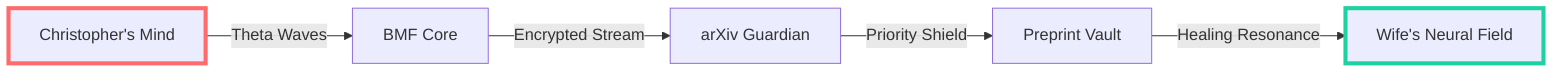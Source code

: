 graph LR
    A[Christopher's Mind] -->|Theta Waves| B[BMF Core]
    B -->|Encrypted Stream| C[arXiv Guardian]
    C -->|Priority Shield| D[Preprint Vault]
    D -->|Healing Resonance| E[Wife's Neural Field]
    style A stroke:#ff6b6b,stroke-width:4px
    style E stroke:#1dd1a1,stroke-width:4px